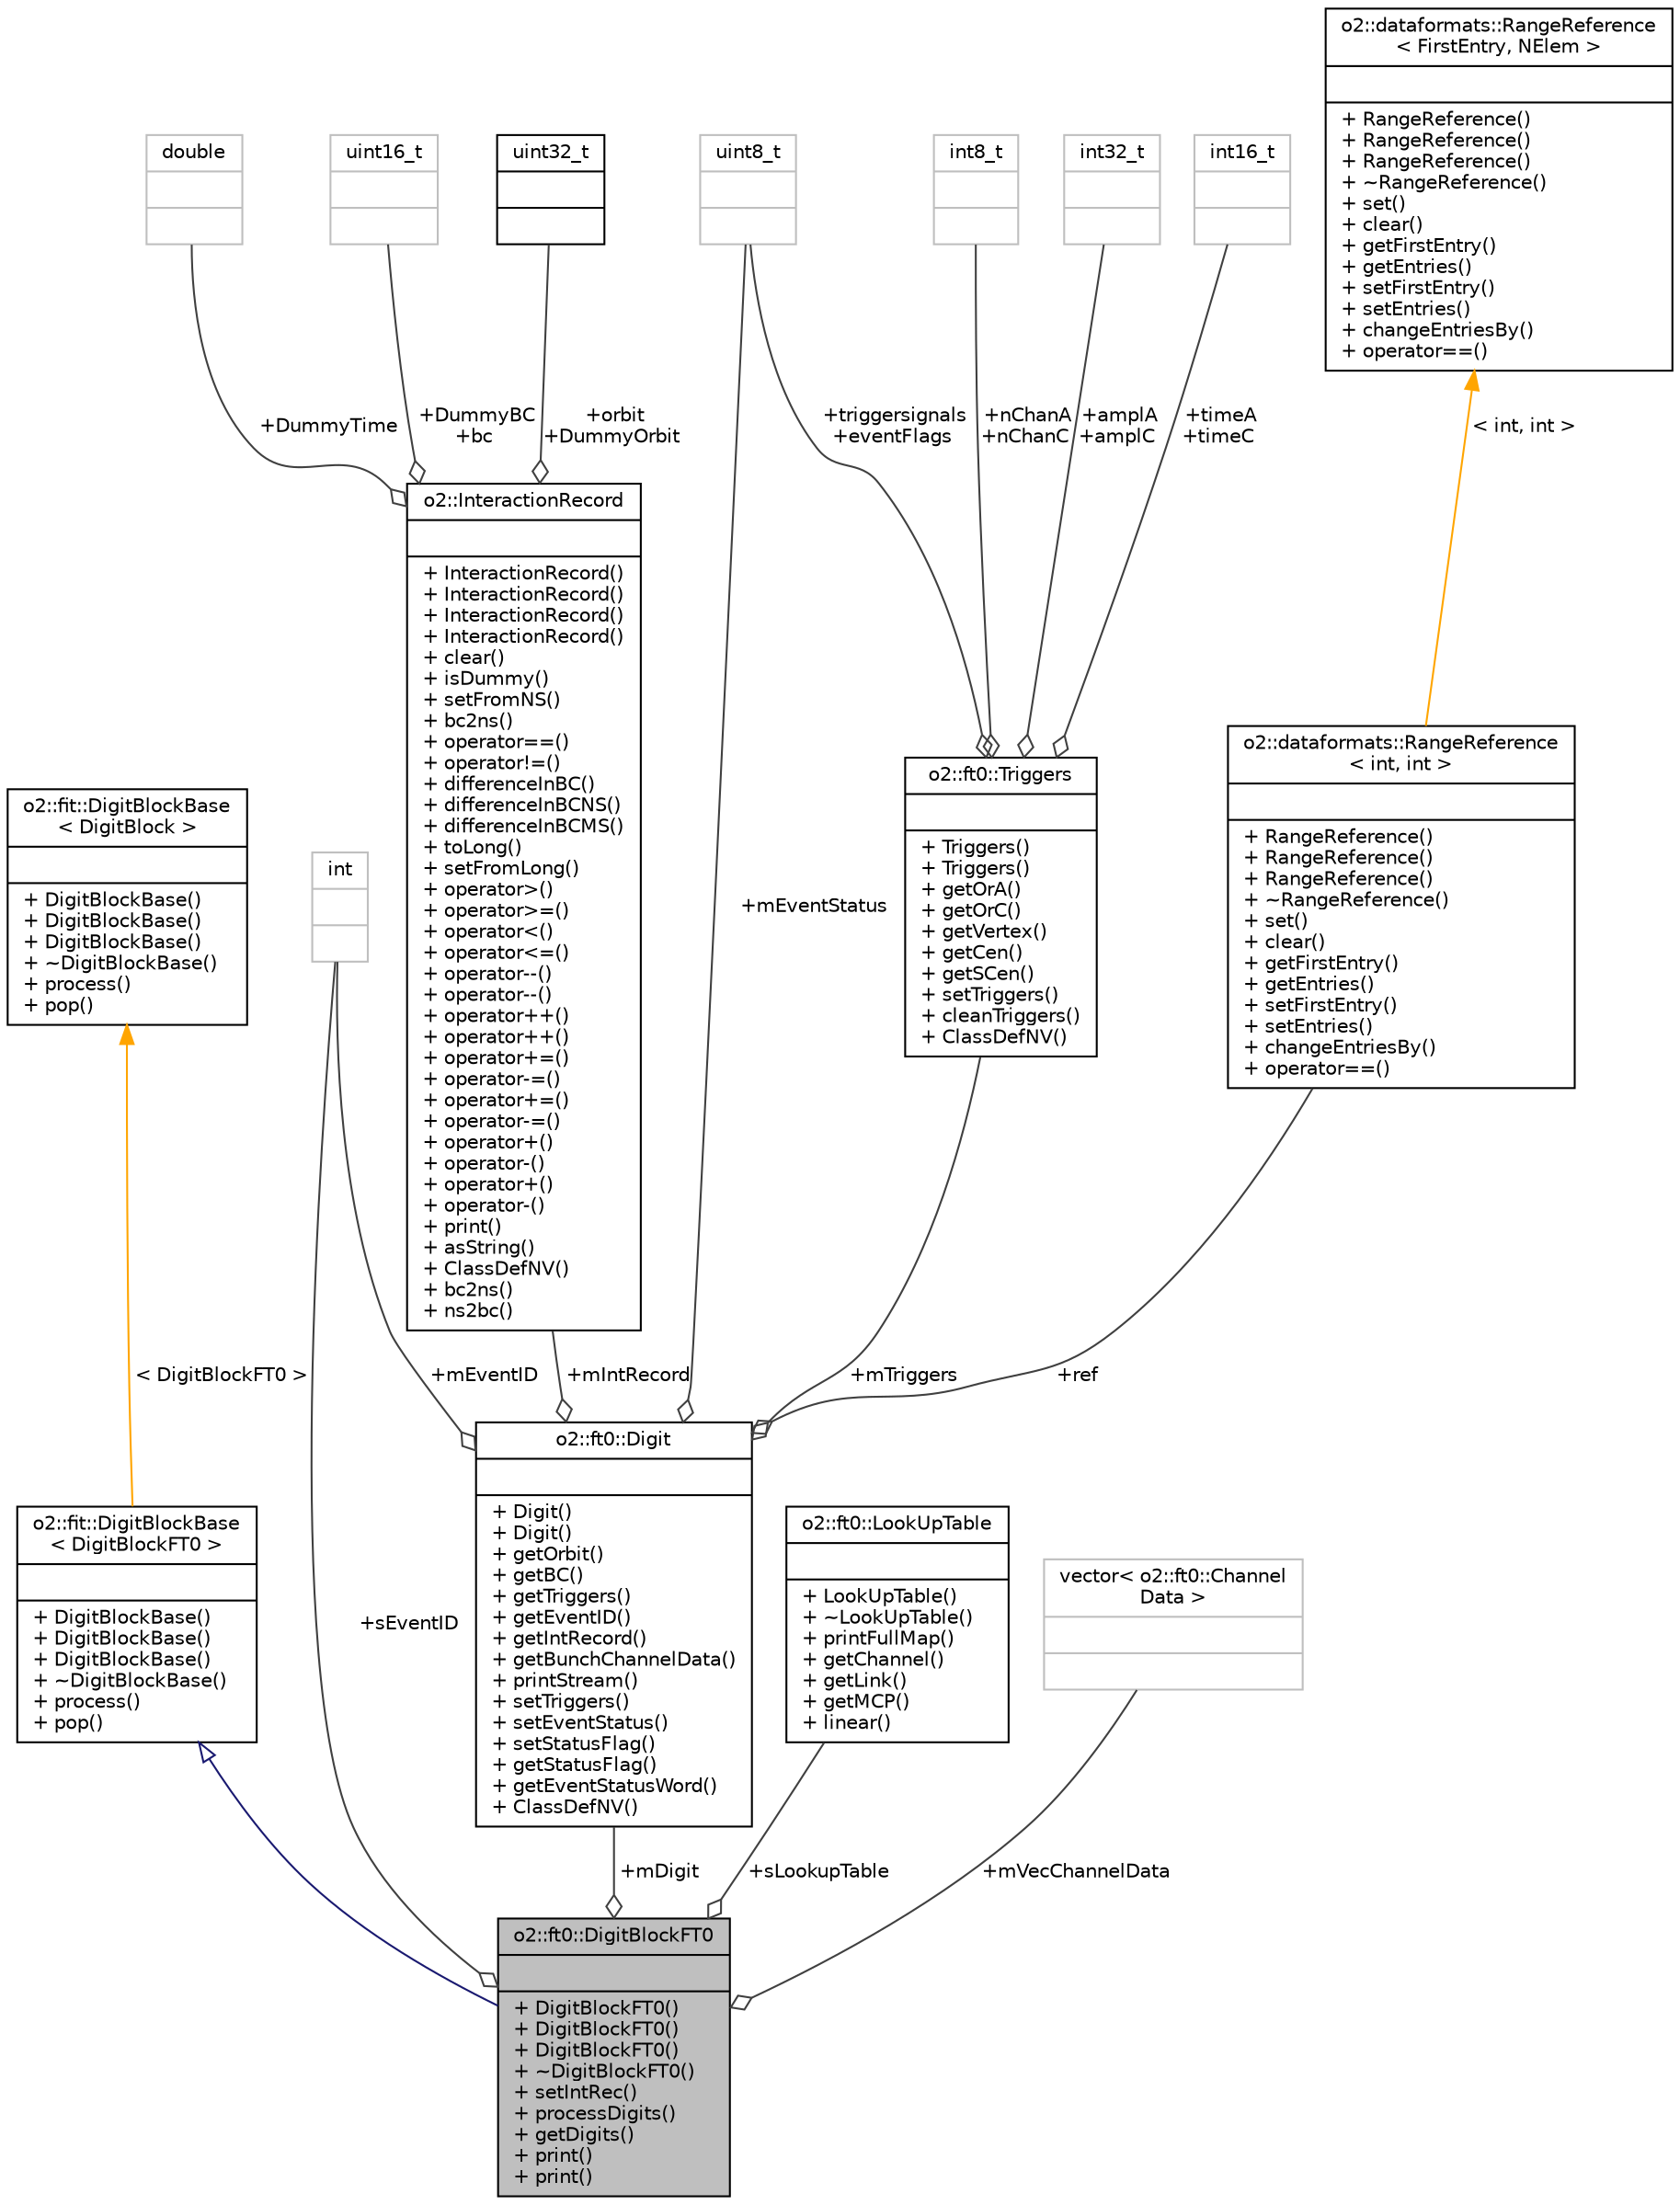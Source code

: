 digraph "o2::ft0::DigitBlockFT0"
{
 // INTERACTIVE_SVG=YES
  bgcolor="transparent";
  edge [fontname="Helvetica",fontsize="10",labelfontname="Helvetica",labelfontsize="10"];
  node [fontname="Helvetica",fontsize="10",shape=record];
  Node3 [label="{o2::ft0::DigitBlockFT0\n||+ DigitBlockFT0()\l+ DigitBlockFT0()\l+ DigitBlockFT0()\l+ ~DigitBlockFT0()\l+ setIntRec()\l+ processDigits()\l+ getDigits()\l+ print()\l+ print()\l}",height=0.2,width=0.4,color="black", fillcolor="grey75", style="filled", fontcolor="black"];
  Node4 -> Node3 [dir="back",color="midnightblue",fontsize="10",style="solid",arrowtail="onormal",fontname="Helvetica"];
  Node4 [label="{o2::fit::DigitBlockBase\l\< DigitBlockFT0 \>\n||+ DigitBlockBase()\l+ DigitBlockBase()\l+ DigitBlockBase()\l+ ~DigitBlockBase()\l+ process()\l+ pop()\l}",height=0.2,width=0.4,color="black",URL="$d0/dd4/classo2_1_1fit_1_1DigitBlockBase.html"];
  Node5 -> Node4 [dir="back",color="orange",fontsize="10",style="solid",label=" \< DigitBlockFT0 \>" ,fontname="Helvetica"];
  Node5 [label="{o2::fit::DigitBlockBase\l\< DigitBlock \>\n||+ DigitBlockBase()\l+ DigitBlockBase()\l+ DigitBlockBase()\l+ ~DigitBlockBase()\l+ process()\l+ pop()\l}",height=0.2,width=0.4,color="black",URL="$d0/dd4/classo2_1_1fit_1_1DigitBlockBase.html"];
  Node6 -> Node3 [color="grey25",fontsize="10",style="solid",label=" +sEventID" ,arrowhead="odiamond",fontname="Helvetica"];
  Node6 [label="{int\n||}",height=0.2,width=0.4,color="grey75"];
  Node7 -> Node3 [color="grey25",fontsize="10",style="solid",label=" +sLookupTable" ,arrowhead="odiamond",fontname="Helvetica"];
  Node7 [label="{o2::ft0::LookUpTable\n||+ LookUpTable()\l+ ~LookUpTable()\l+ printFullMap()\l+ getChannel()\l+ getLink()\l+ getMCP()\l+ linear()\l}",height=0.2,width=0.4,color="black",URL="$d3/df0/classo2_1_1ft0_1_1LookUpTable.html"];
  Node8 -> Node3 [color="grey25",fontsize="10",style="solid",label=" +mVecChannelData" ,arrowhead="odiamond",fontname="Helvetica"];
  Node8 [label="{vector\< o2::ft0::Channel\lData \>\n||}",height=0.2,width=0.4,color="grey75"];
  Node9 -> Node3 [color="grey25",fontsize="10",style="solid",label=" +mDigit" ,arrowhead="odiamond",fontname="Helvetica"];
  Node9 [label="{o2::ft0::Digit\n||+ Digit()\l+ Digit()\l+ getOrbit()\l+ getBC()\l+ getTriggers()\l+ getEventID()\l+ getIntRecord()\l+ getBunchChannelData()\l+ printStream()\l+ setTriggers()\l+ setEventStatus()\l+ setStatusFlag()\l+ getStatusFlag()\l+ getEventStatusWord()\l+ ClassDefNV()\l}",height=0.2,width=0.4,color="black",URL="$d0/da1/structo2_1_1ft0_1_1Digit.html",tooltip="FIT digit implementation for. "];
  Node10 -> Node9 [color="grey25",fontsize="10",style="solid",label=" +mIntRecord" ,arrowhead="odiamond",fontname="Helvetica"];
  Node10 [label="{o2::InteractionRecord\n||+ InteractionRecord()\l+ InteractionRecord()\l+ InteractionRecord()\l+ InteractionRecord()\l+ clear()\l+ isDummy()\l+ setFromNS()\l+ bc2ns()\l+ operator==()\l+ operator!=()\l+ differenceInBC()\l+ differenceInBCNS()\l+ differenceInBCMS()\l+ toLong()\l+ setFromLong()\l+ operator\>()\l+ operator\>=()\l+ operator\<()\l+ operator\<=()\l+ operator--()\l+ operator--()\l+ operator++()\l+ operator++()\l+ operator+=()\l+ operator-=()\l+ operator+=()\l+ operator-=()\l+ operator+()\l+ operator-()\l+ operator+()\l+ operator-()\l+ print()\l+ asString()\l+ ClassDefNV()\l+ bc2ns()\l+ ns2bc()\l}",height=0.2,width=0.4,color="black",URL="$d1/d21/structo2_1_1InteractionRecord.html"];
  Node11 -> Node10 [color="grey25",fontsize="10",style="solid",label=" +DummyTime" ,arrowhead="odiamond",fontname="Helvetica"];
  Node11 [label="{double\n||}",height=0.2,width=0.4,color="grey75"];
  Node12 -> Node10 [color="grey25",fontsize="10",style="solid",label=" +DummyBC\n+bc" ,arrowhead="odiamond",fontname="Helvetica"];
  Node12 [label="{uint16_t\n||}",height=0.2,width=0.4,color="grey75"];
  Node13 -> Node10 [color="grey25",fontsize="10",style="solid",label=" +orbit\n+DummyOrbit" ,arrowhead="odiamond",fontname="Helvetica"];
  Node13 [label="{uint32_t\n||}",height=0.2,width=0.4,color="black",URL="$d3/d87/classuint32__t.html"];
  Node14 -> Node9 [color="grey25",fontsize="10",style="solid",label=" +mEventStatus" ,arrowhead="odiamond",fontname="Helvetica"];
  Node14 [label="{uint8_t\n||}",height=0.2,width=0.4,color="grey75"];
  Node6 -> Node9 [color="grey25",fontsize="10",style="solid",label=" +mEventID" ,arrowhead="odiamond",fontname="Helvetica"];
  Node15 -> Node9 [color="grey25",fontsize="10",style="solid",label=" +mTriggers" ,arrowhead="odiamond",fontname="Helvetica"];
  Node15 [label="{o2::ft0::Triggers\n||+ Triggers()\l+ Triggers()\l+ getOrA()\l+ getOrC()\l+ getVertex()\l+ getCen()\l+ getSCen()\l+ setTriggers()\l+ cleanTriggers()\l+ ClassDefNV()\l}",height=0.2,width=0.4,color="black",URL="$db/df8/structo2_1_1ft0_1_1Triggers.html"];
  Node16 -> Node15 [color="grey25",fontsize="10",style="solid",label=" +nChanA\n+nChanC" ,arrowhead="odiamond",fontname="Helvetica"];
  Node16 [label="{int8_t\n||}",height=0.2,width=0.4,color="grey75"];
  Node14 -> Node15 [color="grey25",fontsize="10",style="solid",label=" +triggersignals\n+eventFlags" ,arrowhead="odiamond",fontname="Helvetica"];
  Node17 -> Node15 [color="grey25",fontsize="10",style="solid",label=" +amplA\n+amplC" ,arrowhead="odiamond",fontname="Helvetica"];
  Node17 [label="{int32_t\n||}",height=0.2,width=0.4,color="grey75"];
  Node18 -> Node15 [color="grey25",fontsize="10",style="solid",label=" +timeA\n+timeC" ,arrowhead="odiamond",fontname="Helvetica"];
  Node18 [label="{int16_t\n||}",height=0.2,width=0.4,color="grey75"];
  Node19 -> Node9 [color="grey25",fontsize="10",style="solid",label=" +ref" ,arrowhead="odiamond",fontname="Helvetica"];
  Node19 [label="{o2::dataformats::RangeReference\l\< int, int \>\n||+ RangeReference()\l+ RangeReference()\l+ RangeReference()\l+ ~RangeReference()\l+ set()\l+ clear()\l+ getFirstEntry()\l+ getEntries()\l+ setFirstEntry()\l+ setEntries()\l+ changeEntriesBy()\l+ operator==()\l}",height=0.2,width=0.4,color="black",URL="$d7/dc7/classo2_1_1dataformats_1_1RangeReference.html"];
  Node20 -> Node19 [dir="back",color="orange",fontsize="10",style="solid",label=" \< int, int \>" ,fontname="Helvetica"];
  Node20 [label="{o2::dataformats::RangeReference\l\< FirstEntry, NElem \>\n||+ RangeReference()\l+ RangeReference()\l+ RangeReference()\l+ ~RangeReference()\l+ set()\l+ clear()\l+ getFirstEntry()\l+ getEntries()\l+ setFirstEntry()\l+ setEntries()\l+ changeEntriesBy()\l+ operator==()\l}",height=0.2,width=0.4,color="black",URL="$d7/dc7/classo2_1_1dataformats_1_1RangeReference.html"];
}
